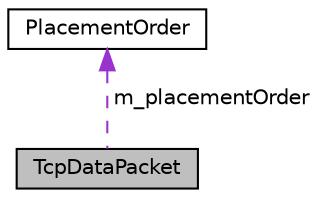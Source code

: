 digraph "TcpDataPacket"
{
 // LATEX_PDF_SIZE
  edge [fontname="Helvetica",fontsize="10",labelfontname="Helvetica",labelfontsize="10"];
  node [fontname="Helvetica",fontsize="10",shape=record];
  Node1 [label="TcpDataPacket",height=0.2,width=0.4,color="black", fillcolor="grey75", style="filled", fontcolor="black",tooltip="Common struct between the Server and the Client, the TcpDataPacket is used as a container for all of ..."];
  Node2 -> Node1 [dir="back",color="darkorchid3",fontsize="10",style="dashed",label=" m_placementOrder" ,fontname="Helvetica"];
  Node2 [label="PlacementOrder",height=0.2,width=0.4,color="black", fillcolor="white", style="filled",URL="$struct_placement_order.html",tooltip="A holder for the final positions of the racers. The first element is first place, the last element ca..."];
}

